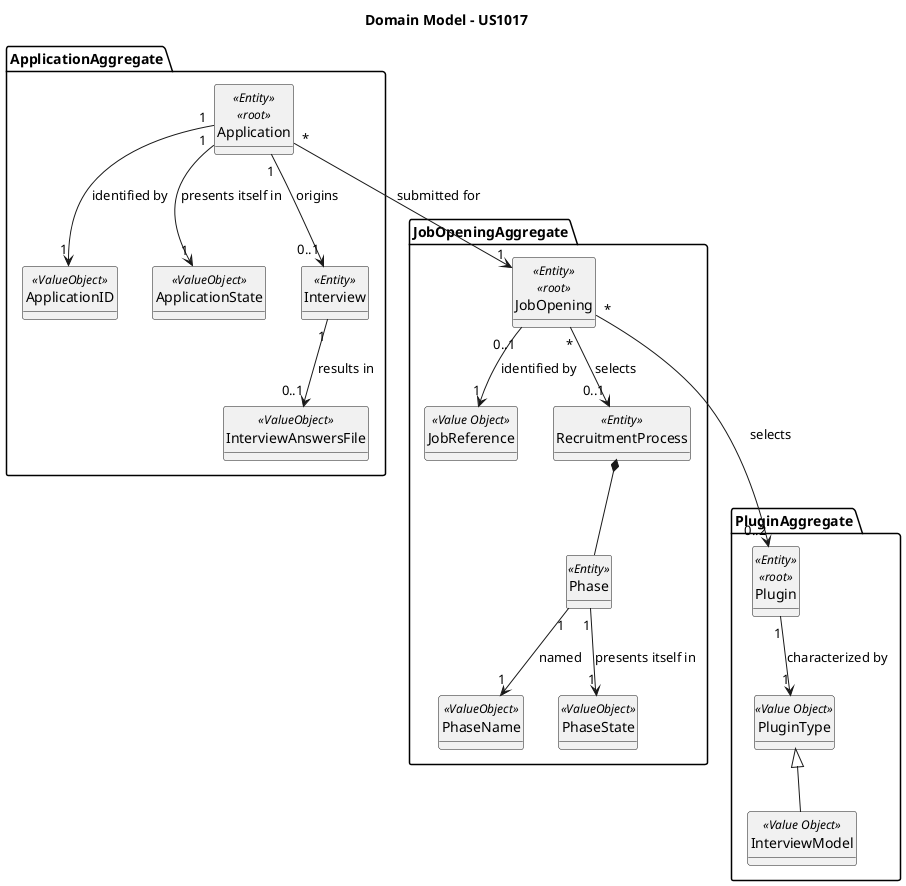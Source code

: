 @startuml
'skinparam linetype ortho
'left to right direction
hide circle
hide methods
title Domain Model - US1017

package JobOpeningAggregate {

class JobOpening <<Entity>> \n <<root>>{
}
class JobReference <<Value Object>> {}
class RecruitmentProcess <<Entity>>{}
class Phase <<Entity>>{}
class PhaseName <<ValueObject>>
class PhaseState <<ValueObject>>

}

package ApplicationAggregate {

class Application <<Entity>> \n <<root>>{}
class ApplicationID <<ValueObject>>{}
class ApplicationState <<ValueObject>>
class Interview<<Entity>>{}
class InterviewAnswersFile <<ValueObject>>


}


package PluginAggregate {
class Plugin <<Entity>> \n <<root>>{
}
class PluginType  <<Value Object>>

class InterviewModel <<Value Object>>{}
}


Plugin "1" --> "1" PluginType : characterized by
PluginType <|-- InterviewModel

JobOpening "0..1" --> "1" JobReference : identified by
JobOpening "*" ---> "0..2" Plugin : selects
JobOpening "*" --> "0..1" RecruitmentProcess : selects


Application "*" --> "1" JobOpening : submitted for
Application "1" --> "1" ApplicationID : identified by
Application "1" --> "1" ApplicationState : presents itself in
Application "1" --> "0..1" Interview : origins

Interview "1" --> "0..1" InterviewAnswersFile : results in

RecruitmentProcess *-- Phase
Phase "1" --> "1" PhaseName : named
Phase "1" --> "1" PhaseState : presents itself in


@enduml